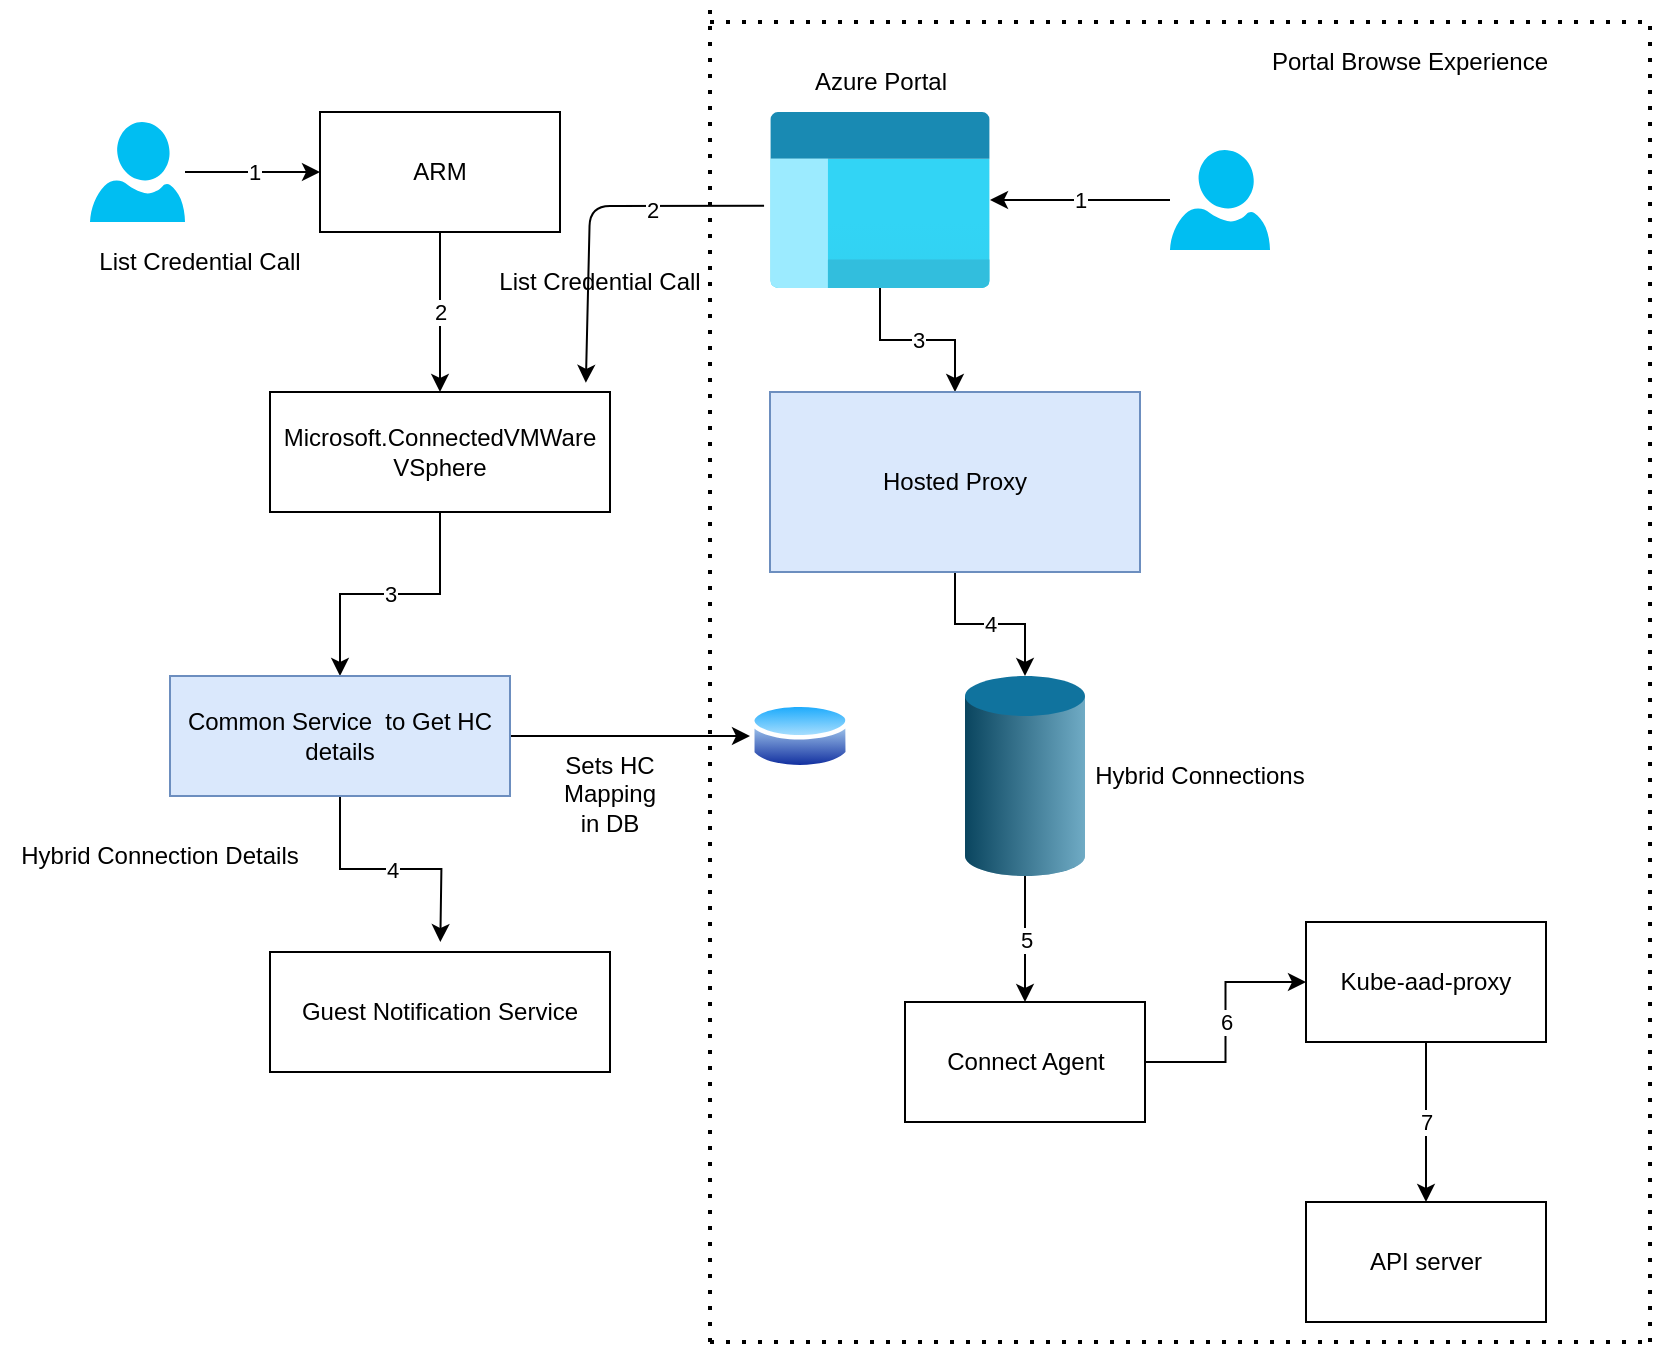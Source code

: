 <mxfile version="14.8.0" type="github">
  <diagram id="wFE0QG_FPsp0jaGvCLVb" name="Page-1">
    <mxGraphModel dx="1943" dy="745" grid="1" gridSize="10" guides="1" tooltips="1" connect="1" arrows="1" fold="1" page="1" pageScale="1" pageWidth="850" pageHeight="1100" math="0" shadow="0">
      <root>
        <mxCell id="0" />
        <mxCell id="1" parent="0" />
        <mxCell id="p6YkToFKb5sHR4yI7PBi-1" value="1" style="edgeStyle=orthogonalEdgeStyle;rounded=0;orthogonalLoop=1;jettySize=auto;html=1;entryX=0;entryY=0.5;entryDx=0;entryDy=0;" edge="1" parent="1" source="p6YkToFKb5sHR4yI7PBi-2" target="p6YkToFKb5sHR4yI7PBi-4">
          <mxGeometry relative="1" as="geometry">
            <mxPoint x="111.25" y="115" as="targetPoint" />
          </mxGeometry>
        </mxCell>
        <mxCell id="p6YkToFKb5sHR4yI7PBi-2" value="" style="verticalLabelPosition=bottom;html=1;verticalAlign=top;align=center;strokeColor=none;fillColor=#00BEF2;shape=mxgraph.azure.user;" vertex="1" parent="1">
          <mxGeometry x="20" y="90" width="47.5" height="50" as="geometry" />
        </mxCell>
        <mxCell id="p6YkToFKb5sHR4yI7PBi-3" value="2" style="edgeStyle=orthogonalEdgeStyle;rounded=0;orthogonalLoop=1;jettySize=auto;html=1;" edge="1" parent="1" source="p6YkToFKb5sHR4yI7PBi-4" target="p6YkToFKb5sHR4yI7PBi-6">
          <mxGeometry relative="1" as="geometry" />
        </mxCell>
        <mxCell id="p6YkToFKb5sHR4yI7PBi-4" value="ARM" style="rounded=0;whiteSpace=wrap;html=1;" vertex="1" parent="1">
          <mxGeometry x="135" y="85" width="120" height="60" as="geometry" />
        </mxCell>
        <mxCell id="p6YkToFKb5sHR4yI7PBi-5" value="3" style="edgeStyle=orthogonalEdgeStyle;rounded=0;orthogonalLoop=1;jettySize=auto;html=1;" edge="1" parent="1" source="p6YkToFKb5sHR4yI7PBi-6" target="p6YkToFKb5sHR4yI7PBi-9">
          <mxGeometry relative="1" as="geometry" />
        </mxCell>
        <mxCell id="p6YkToFKb5sHR4yI7PBi-6" value="Microsoft.ConnectedVMWare VSphere" style="rounded=0;whiteSpace=wrap;html=1;" vertex="1" parent="1">
          <mxGeometry x="110" y="225" width="170" height="60" as="geometry" />
        </mxCell>
        <mxCell id="p6YkToFKb5sHR4yI7PBi-7" value="4" style="edgeStyle=orthogonalEdgeStyle;rounded=0;orthogonalLoop=1;jettySize=auto;html=1;exitX=0.5;exitY=1;exitDx=0;exitDy=0;" edge="1" parent="1" source="p6YkToFKb5sHR4yI7PBi-9">
          <mxGeometry relative="1" as="geometry">
            <mxPoint x="195.167" y="500.0" as="targetPoint" />
          </mxGeometry>
        </mxCell>
        <mxCell id="p6YkToFKb5sHR4yI7PBi-8" value="" style="edgeStyle=orthogonalEdgeStyle;rounded=0;orthogonalLoop=1;jettySize=auto;html=1;" edge="1" parent="1" source="p6YkToFKb5sHR4yI7PBi-9" target="p6YkToFKb5sHR4yI7PBi-12">
          <mxGeometry relative="1" as="geometry" />
        </mxCell>
        <mxCell id="p6YkToFKb5sHR4yI7PBi-9" value="Common Service&amp;nbsp; to Get HC details" style="rounded=0;whiteSpace=wrap;html=1;fillColor=#dae8fc;strokeColor=#6c8ebf;" vertex="1" parent="1">
          <mxGeometry x="60" y="367" width="170" height="60" as="geometry" />
        </mxCell>
        <mxCell id="p6YkToFKb5sHR4yI7PBi-10" value="Guest Notification Service" style="rounded=0;whiteSpace=wrap;html=1;" vertex="1" parent="1">
          <mxGeometry x="110" y="505" width="170" height="60" as="geometry" />
        </mxCell>
        <mxCell id="p6YkToFKb5sHR4yI7PBi-11" value="Hybrid Connection Details" style="text;html=1;strokeColor=none;fillColor=none;align=center;verticalAlign=middle;whiteSpace=wrap;rounded=0;" vertex="1" parent="1">
          <mxGeometry x="-25" y="447" width="160" height="20" as="geometry" />
        </mxCell>
        <mxCell id="p6YkToFKb5sHR4yI7PBi-12" value="" style="aspect=fixed;perimeter=ellipsePerimeter;html=1;align=center;shadow=0;dashed=0;spacingTop=3;image;image=img/lib/active_directory/database.svg;" vertex="1" parent="1">
          <mxGeometry x="350" y="378.5" width="50" height="37" as="geometry" />
        </mxCell>
        <mxCell id="p6YkToFKb5sHR4yI7PBi-13" value="List Credential Call" style="text;html=1;strokeColor=none;fillColor=none;align=center;verticalAlign=middle;whiteSpace=wrap;rounded=0;" vertex="1" parent="1">
          <mxGeometry x="-10" y="150" width="170" height="20" as="geometry" />
        </mxCell>
        <mxCell id="p6YkToFKb5sHR4yI7PBi-14" value="Portal Browse Experience" style="text;html=1;strokeColor=none;fillColor=none;align=center;verticalAlign=middle;whiteSpace=wrap;rounded=0;" vertex="1" parent="1">
          <mxGeometry x="560" y="50" width="240" height="20" as="geometry" />
        </mxCell>
        <mxCell id="p6YkToFKb5sHR4yI7PBi-43" value="3" style="edgeStyle=orthogonalEdgeStyle;rounded=0;orthogonalLoop=1;jettySize=auto;html=1;" edge="1" parent="1" source="p6YkToFKb5sHR4yI7PBi-15" target="p6YkToFKb5sHR4yI7PBi-28">
          <mxGeometry relative="1" as="geometry" />
        </mxCell>
        <mxCell id="p6YkToFKb5sHR4yI7PBi-15" value="" style="aspect=fixed;html=1;points=[];align=center;image;fontSize=12;image=img/lib/azure2/general/Management_Portal.svg;" vertex="1" parent="1">
          <mxGeometry x="360" y="85" width="110" height="88" as="geometry" />
        </mxCell>
        <mxCell id="p6YkToFKb5sHR4yI7PBi-16" value="1" style="edgeStyle=orthogonalEdgeStyle;rounded=0;orthogonalLoop=1;jettySize=auto;html=1;" edge="1" parent="1" source="p6YkToFKb5sHR4yI7PBi-17" target="p6YkToFKb5sHR4yI7PBi-15">
          <mxGeometry relative="1" as="geometry" />
        </mxCell>
        <mxCell id="p6YkToFKb5sHR4yI7PBi-17" value="" style="verticalLabelPosition=bottom;html=1;verticalAlign=top;align=center;strokeColor=none;fillColor=#00BEF2;shape=mxgraph.azure.user;" vertex="1" parent="1">
          <mxGeometry x="560" y="104" width="50" height="50" as="geometry" />
        </mxCell>
        <mxCell id="p6YkToFKb5sHR4yI7PBi-18" value="" style="endArrow=classic;html=1;exitX=-0.027;exitY=0.532;exitDx=0;exitDy=0;exitPerimeter=0;entryX=0.929;entryY=-0.076;entryDx=0;entryDy=0;entryPerimeter=0;" edge="1" parent="1" source="p6YkToFKb5sHR4yI7PBi-15" target="p6YkToFKb5sHR4yI7PBi-6">
          <mxGeometry width="50" height="50" relative="1" as="geometry">
            <mxPoint x="240" y="220" as="sourcePoint" />
            <mxPoint x="330" y="200" as="targetPoint" />
            <Array as="points">
              <mxPoint x="270" y="132" />
            </Array>
          </mxGeometry>
        </mxCell>
        <mxCell id="p6YkToFKb5sHR4yI7PBi-39" value="2" style="edgeLabel;html=1;align=center;verticalAlign=middle;resizable=0;points=[];" vertex="1" connectable="0" parent="p6YkToFKb5sHR4yI7PBi-18">
          <mxGeometry x="-0.358" y="2" relative="1" as="geometry">
            <mxPoint as="offset" />
          </mxGeometry>
        </mxCell>
        <mxCell id="p6YkToFKb5sHR4yI7PBi-19" value="List Credential Call" style="text;html=1;strokeColor=none;fillColor=none;align=center;verticalAlign=middle;whiteSpace=wrap;rounded=0;" vertex="1" parent="1">
          <mxGeometry x="190" y="160" width="170" height="20" as="geometry" />
        </mxCell>
        <mxCell id="p6YkToFKb5sHR4yI7PBi-20" value="Azure Portal" style="text;html=1;strokeColor=none;fillColor=none;align=center;verticalAlign=middle;whiteSpace=wrap;rounded=0;" vertex="1" parent="1">
          <mxGeometry x="372.5" y="60" width="85" height="20" as="geometry" />
        </mxCell>
        <mxCell id="p6YkToFKb5sHR4yI7PBi-21" value="" style="endArrow=none;dashed=1;html=1;dashPattern=1 3;strokeWidth=2;" edge="1" parent="1">
          <mxGeometry width="50" height="50" relative="1" as="geometry">
            <mxPoint x="330" y="700" as="sourcePoint" />
            <mxPoint x="330" y="30" as="targetPoint" />
            <Array as="points">
              <mxPoint x="330" y="125" />
            </Array>
          </mxGeometry>
        </mxCell>
        <mxCell id="p6YkToFKb5sHR4yI7PBi-22" value="" style="endArrow=none;dashed=1;html=1;dashPattern=1 3;strokeWidth=2;" edge="1" parent="1">
          <mxGeometry width="50" height="50" relative="1" as="geometry">
            <mxPoint x="800" y="700" as="sourcePoint" />
            <mxPoint x="800" y="40" as="targetPoint" />
            <Array as="points">
              <mxPoint x="800" y="125" />
            </Array>
          </mxGeometry>
        </mxCell>
        <mxCell id="p6YkToFKb5sHR4yI7PBi-23" value="" style="endArrow=none;dashed=1;html=1;dashPattern=1 3;strokeWidth=2;fontStyle=1" edge="1" parent="1">
          <mxGeometry width="50" height="50" relative="1" as="geometry">
            <mxPoint x="330" y="700" as="sourcePoint" />
            <mxPoint x="800" y="700" as="targetPoint" />
            <Array as="points">
              <mxPoint x="650" y="700" />
            </Array>
          </mxGeometry>
        </mxCell>
        <mxCell id="p6YkToFKb5sHR4yI7PBi-24" value="" style="endArrow=none;dashed=1;html=1;dashPattern=1 3;strokeWidth=2;fontStyle=1" edge="1" parent="1">
          <mxGeometry width="50" height="50" relative="1" as="geometry">
            <mxPoint x="330" y="40" as="sourcePoint" />
            <mxPoint x="800" y="40" as="targetPoint" />
            <Array as="points">
              <mxPoint x="470" y="40" />
            </Array>
          </mxGeometry>
        </mxCell>
        <mxCell id="p6YkToFKb5sHR4yI7PBi-27" value="4" style="edgeStyle=orthogonalEdgeStyle;rounded=0;orthogonalLoop=1;jettySize=auto;html=1;exitX=0.5;exitY=1;exitDx=0;exitDy=0;entryX=0.5;entryY=0;entryDx=0;entryDy=0;entryPerimeter=0;" edge="1" parent="1" source="p6YkToFKb5sHR4yI7PBi-28" target="p6YkToFKb5sHR4yI7PBi-31">
          <mxGeometry relative="1" as="geometry" />
        </mxCell>
        <mxCell id="p6YkToFKb5sHR4yI7PBi-28" value="Hosted Proxy" style="rounded=0;whiteSpace=wrap;html=1;fillColor=#dae8fc;strokeColor=#6c8ebf;" vertex="1" parent="1">
          <mxGeometry x="360" y="225" width="185" height="90" as="geometry" />
        </mxCell>
        <mxCell id="p6YkToFKb5sHR4yI7PBi-30" value="5" style="edgeStyle=orthogonalEdgeStyle;rounded=0;orthogonalLoop=1;jettySize=auto;html=1;exitX=0.5;exitY=1;exitDx=0;exitDy=0;exitPerimeter=0;" edge="1" parent="1" source="p6YkToFKb5sHR4yI7PBi-31" target="p6YkToFKb5sHR4yI7PBi-34">
          <mxGeometry relative="1" as="geometry">
            <mxPoint x="488" y="520" as="targetPoint" />
          </mxGeometry>
        </mxCell>
        <mxCell id="p6YkToFKb5sHR4yI7PBi-31" value="" style="verticalLabelPosition=bottom;verticalAlign=top;html=1;shape=mxgraph.infographic.cylinder;fillColor=#10739E;strokeColor=none;" vertex="1" parent="1">
          <mxGeometry x="457.5" y="367" width="60" height="100" as="geometry" />
        </mxCell>
        <mxCell id="p6YkToFKb5sHR4yI7PBi-32" value="Hybrid Connections" style="text;html=1;strokeColor=none;fillColor=none;align=center;verticalAlign=middle;whiteSpace=wrap;rounded=0;" vertex="1" parent="1">
          <mxGeometry x="490" y="407" width="170" height="20" as="geometry" />
        </mxCell>
        <mxCell id="p6YkToFKb5sHR4yI7PBi-33" value="6" style="edgeStyle=orthogonalEdgeStyle;rounded=0;orthogonalLoop=1;jettySize=auto;html=1;" edge="1" parent="1" source="p6YkToFKb5sHR4yI7PBi-34" target="p6YkToFKb5sHR4yI7PBi-36">
          <mxGeometry relative="1" as="geometry" />
        </mxCell>
        <mxCell id="p6YkToFKb5sHR4yI7PBi-34" value="Connect Agent" style="rounded=0;whiteSpace=wrap;html=1;" vertex="1" parent="1">
          <mxGeometry x="427.5" y="530" width="120" height="60" as="geometry" />
        </mxCell>
        <mxCell id="p6YkToFKb5sHR4yI7PBi-35" value="7" style="edgeStyle=orthogonalEdgeStyle;rounded=0;orthogonalLoop=1;jettySize=auto;html=1;" edge="1" parent="1" source="p6YkToFKb5sHR4yI7PBi-36" target="p6YkToFKb5sHR4yI7PBi-37">
          <mxGeometry relative="1" as="geometry" />
        </mxCell>
        <mxCell id="p6YkToFKb5sHR4yI7PBi-36" value="Kube-aad-proxy" style="rounded=0;whiteSpace=wrap;html=1;" vertex="1" parent="1">
          <mxGeometry x="628" y="490" width="120" height="60" as="geometry" />
        </mxCell>
        <mxCell id="p6YkToFKb5sHR4yI7PBi-37" value="API server" style="rounded=0;whiteSpace=wrap;html=1;" vertex="1" parent="1">
          <mxGeometry x="628" y="630" width="120" height="60" as="geometry" />
        </mxCell>
        <mxCell id="p6YkToFKb5sHR4yI7PBi-38" value="Sets HC Mapping in DB" style="text;html=1;strokeColor=none;fillColor=none;align=center;verticalAlign=middle;whiteSpace=wrap;rounded=0;" vertex="1" parent="1">
          <mxGeometry x="260" y="415.5" width="40" height="20" as="geometry" />
        </mxCell>
      </root>
    </mxGraphModel>
  </diagram>
</mxfile>
